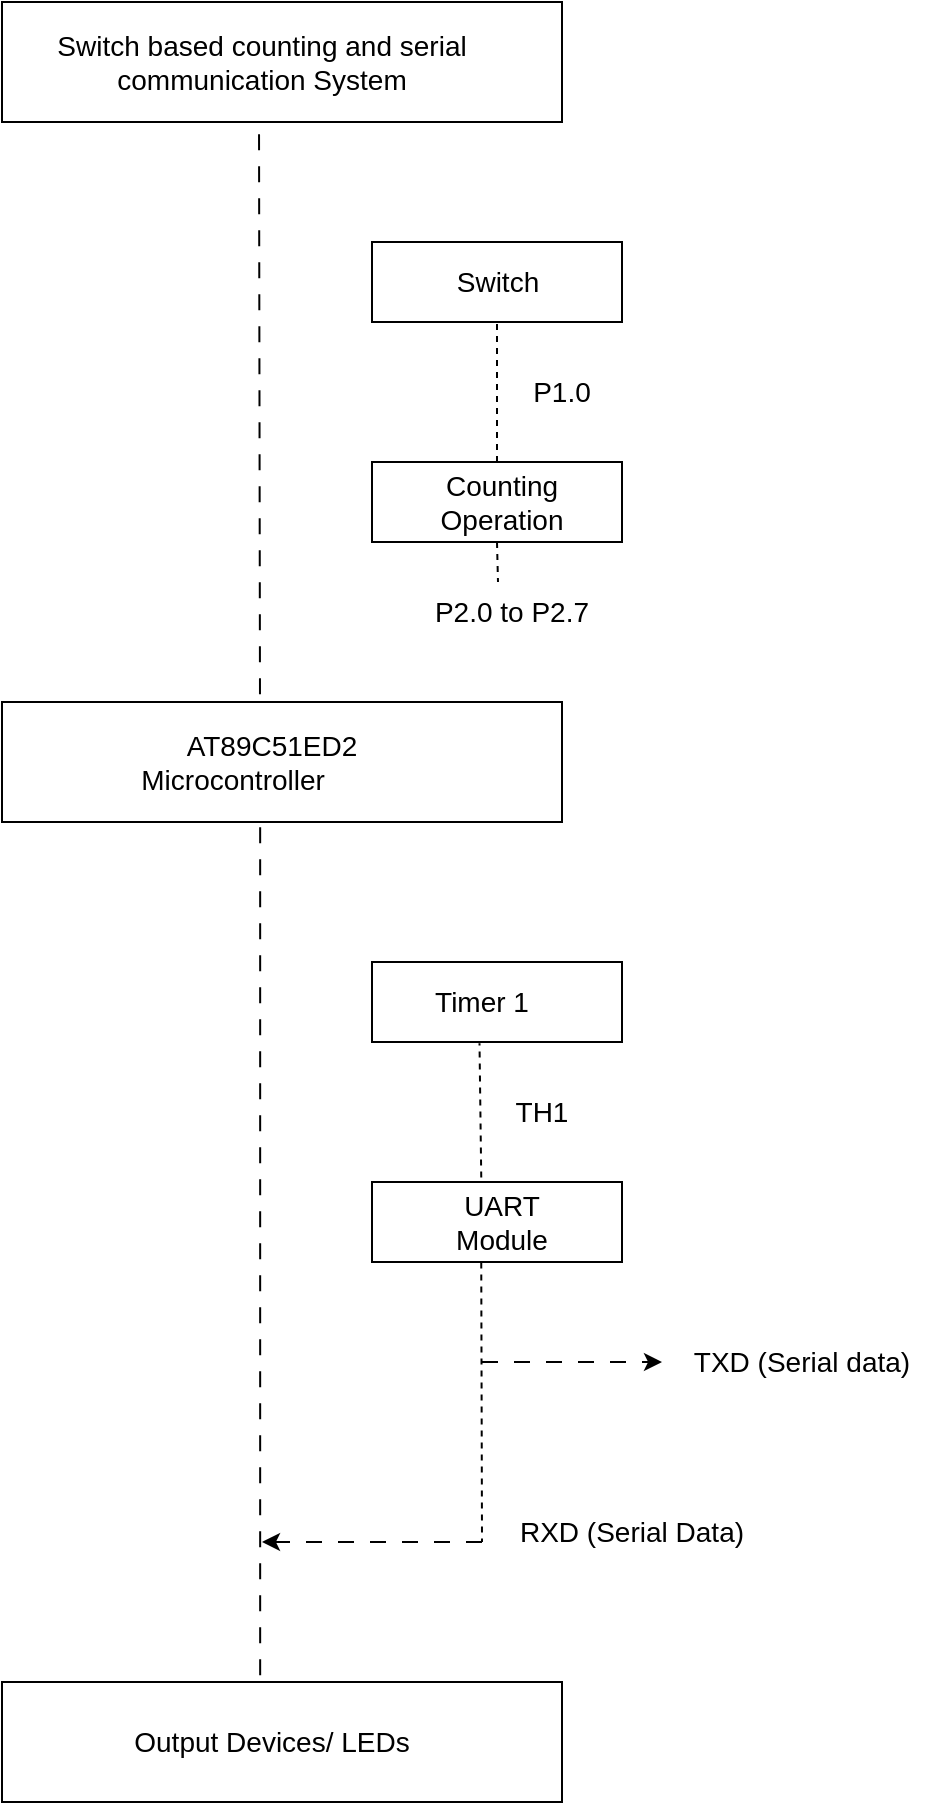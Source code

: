<mxfile version="21.5.0" type="device">
  <diagram name="Page-1" id="V096tO5lMfOXpnxuI0oa">
    <mxGraphModel dx="1050" dy="587" grid="1" gridSize="10" guides="1" tooltips="1" connect="1" arrows="1" fold="1" page="1" pageScale="1" pageWidth="850" pageHeight="1100" math="0" shadow="0">
      <root>
        <mxCell id="0" />
        <mxCell id="1" parent="0" />
        <mxCell id="Mwg2DbVXl2u32MawQ9Do-1" value="" style="rounded=0;whiteSpace=wrap;html=1;" vertex="1" parent="1">
          <mxGeometry x="240" y="60" width="280" height="60" as="geometry" />
        </mxCell>
        <mxCell id="Mwg2DbVXl2u32MawQ9Do-2" value="Switch based counting and serial communication System" style="text;html=1;strokeColor=none;fillColor=none;align=center;verticalAlign=middle;whiteSpace=wrap;rounded=0;fontSize=14;" vertex="1" parent="1">
          <mxGeometry x="250" y="75" width="240" height="30" as="geometry" />
        </mxCell>
        <mxCell id="Mwg2DbVXl2u32MawQ9Do-4" value="" style="rounded=0;whiteSpace=wrap;html=1;" vertex="1" parent="1">
          <mxGeometry x="240" y="410" width="280" height="60" as="geometry" />
        </mxCell>
        <mxCell id="Mwg2DbVXl2u32MawQ9Do-5" value="&lt;font style=&quot;font-size: 14px;&quot;&gt;AT89C51ED2&lt;br style=&quot;&quot;&gt;Microcontroller&amp;nbsp; &amp;nbsp; &amp;nbsp; &amp;nbsp; &amp;nbsp;&amp;nbsp;&lt;/font&gt;" style="text;html=1;strokeColor=none;fillColor=none;align=center;verticalAlign=middle;whiteSpace=wrap;rounded=0;" vertex="1" parent="1">
          <mxGeometry x="300" y="425" width="150" height="30" as="geometry" />
        </mxCell>
        <mxCell id="Mwg2DbVXl2u32MawQ9Do-8" value="" style="rounded=0;whiteSpace=wrap;html=1;" vertex="1" parent="1">
          <mxGeometry x="240" y="900" width="280" height="60" as="geometry" />
        </mxCell>
        <mxCell id="Mwg2DbVXl2u32MawQ9Do-9" value="&lt;font style=&quot;font-size: 14px;&quot;&gt;Output Devices/ LEDs&lt;/font&gt;" style="text;html=1;strokeColor=none;fillColor=none;align=center;verticalAlign=middle;whiteSpace=wrap;rounded=0;" vertex="1" parent="1">
          <mxGeometry x="295" y="915" width="160" height="30" as="geometry" />
        </mxCell>
        <mxCell id="Mwg2DbVXl2u32MawQ9Do-10" value="" style="rounded=0;whiteSpace=wrap;html=1;" vertex="1" parent="1">
          <mxGeometry x="425" y="180" width="125" height="40" as="geometry" />
        </mxCell>
        <mxCell id="Mwg2DbVXl2u32MawQ9Do-11" value="&lt;font style=&quot;font-size: 14px;&quot;&gt;Switch&lt;/font&gt;" style="text;html=1;strokeColor=none;fillColor=none;align=center;verticalAlign=middle;whiteSpace=wrap;rounded=0;" vertex="1" parent="1">
          <mxGeometry x="457.5" y="185" width="60" height="30" as="geometry" />
        </mxCell>
        <mxCell id="Mwg2DbVXl2u32MawQ9Do-12" value="" style="rounded=0;whiteSpace=wrap;html=1;" vertex="1" parent="1">
          <mxGeometry x="425" y="290" width="125" height="40" as="geometry" />
        </mxCell>
        <mxCell id="Mwg2DbVXl2u32MawQ9Do-13" value="&lt;font style=&quot;font-size: 14px;&quot;&gt;Counting Operation&lt;/font&gt;" style="text;html=1;strokeColor=none;fillColor=none;align=center;verticalAlign=middle;whiteSpace=wrap;rounded=0;" vertex="1" parent="1">
          <mxGeometry x="460" y="295" width="60" height="30" as="geometry" />
        </mxCell>
        <mxCell id="Mwg2DbVXl2u32MawQ9Do-14" value="" style="rounded=0;whiteSpace=wrap;html=1;" vertex="1" parent="1">
          <mxGeometry x="425" y="650" width="125" height="40" as="geometry" />
        </mxCell>
        <mxCell id="Mwg2DbVXl2u32MawQ9Do-15" value="" style="rounded=0;whiteSpace=wrap;html=1;" vertex="1" parent="1">
          <mxGeometry x="425" y="540" width="125" height="40" as="geometry" />
        </mxCell>
        <mxCell id="Mwg2DbVXl2u32MawQ9Do-16" value="&lt;font style=&quot;font-size: 14px;&quot;&gt;Timer 1&lt;/font&gt;" style="text;html=1;strokeColor=none;fillColor=none;align=center;verticalAlign=middle;whiteSpace=wrap;rounded=0;" vertex="1" parent="1">
          <mxGeometry x="450" y="545" width="60" height="30" as="geometry" />
        </mxCell>
        <mxCell id="Mwg2DbVXl2u32MawQ9Do-17" value="&lt;font style=&quot;font-size: 14px;&quot;&gt;UART Module&lt;/font&gt;" style="text;html=1;strokeColor=none;fillColor=none;align=center;verticalAlign=middle;whiteSpace=wrap;rounded=0;" vertex="1" parent="1">
          <mxGeometry x="460" y="655" width="60" height="30" as="geometry" />
        </mxCell>
        <mxCell id="Mwg2DbVXl2u32MawQ9Do-18" value="" style="endArrow=none;dashed=1;html=1;rounded=0;entryX=0.5;entryY=1;entryDx=0;entryDy=0;exitX=0.5;exitY=0;exitDx=0;exitDy=0;" edge="1" parent="1" source="Mwg2DbVXl2u32MawQ9Do-12" target="Mwg2DbVXl2u32MawQ9Do-10">
          <mxGeometry width="50" height="50" relative="1" as="geometry">
            <mxPoint x="490" y="280" as="sourcePoint" />
            <mxPoint x="450" y="120" as="targetPoint" />
          </mxGeometry>
        </mxCell>
        <mxCell id="Mwg2DbVXl2u32MawQ9Do-19" value="&lt;font style=&quot;font-size: 14px;&quot;&gt;P1.0&lt;/font&gt;" style="text;html=1;strokeColor=none;fillColor=none;align=center;verticalAlign=middle;whiteSpace=wrap;rounded=0;" vertex="1" parent="1">
          <mxGeometry x="490" y="240" width="60" height="30" as="geometry" />
        </mxCell>
        <mxCell id="Mwg2DbVXl2u32MawQ9Do-21" value="" style="endArrow=none;dashed=1;html=1;rounded=0;exitX=0.5;exitY=1;exitDx=0;exitDy=0;" edge="1" parent="1" source="Mwg2DbVXl2u32MawQ9Do-12">
          <mxGeometry width="50" height="50" relative="1" as="geometry">
            <mxPoint x="400" y="330" as="sourcePoint" />
            <mxPoint x="488" y="350" as="targetPoint" />
          </mxGeometry>
        </mxCell>
        <mxCell id="Mwg2DbVXl2u32MawQ9Do-22" value="&lt;font style=&quot;font-size: 14px;&quot;&gt;P2.0 to P2.7&lt;/font&gt;" style="text;html=1;strokeColor=none;fillColor=none;align=center;verticalAlign=middle;whiteSpace=wrap;rounded=0;" vertex="1" parent="1">
          <mxGeometry x="410" y="350" width="170" height="30" as="geometry" />
        </mxCell>
        <mxCell id="Mwg2DbVXl2u32MawQ9Do-23" value="" style="endArrow=none;dashed=1;html=1;rounded=0;exitX=0.459;exitY=1.103;exitDx=0;exitDy=0;exitPerimeter=0;dashPattern=8 8;" edge="1" parent="1" source="Mwg2DbVXl2u32MawQ9Do-1">
          <mxGeometry width="50" height="50" relative="1" as="geometry">
            <mxPoint x="400" y="320" as="sourcePoint" />
            <mxPoint x="369" y="410" as="targetPoint" />
          </mxGeometry>
        </mxCell>
        <mxCell id="Mwg2DbVXl2u32MawQ9Do-24" value="" style="endArrow=none;dashed=1;html=1;rounded=0;exitX=0.461;exitY=1.043;exitDx=0;exitDy=0;exitPerimeter=0;entryX=0.461;entryY=0.05;entryDx=0;entryDy=0;entryPerimeter=0;dashPattern=8 8;" edge="1" parent="1" source="Mwg2DbVXl2u32MawQ9Do-4" target="Mwg2DbVXl2u32MawQ9Do-8">
          <mxGeometry width="50" height="50" relative="1" as="geometry">
            <mxPoint x="400" y="700" as="sourcePoint" />
            <mxPoint x="370" y="890" as="targetPoint" />
          </mxGeometry>
        </mxCell>
        <mxCell id="Mwg2DbVXl2u32MawQ9Do-25" value="" style="endArrow=none;dashed=1;html=1;rounded=0;entryX=0.43;entryY=1.015;entryDx=0;entryDy=0;entryPerimeter=0;exitX=0.437;exitY=-0.055;exitDx=0;exitDy=0;exitPerimeter=0;" edge="1" parent="1" source="Mwg2DbVXl2u32MawQ9Do-14" target="Mwg2DbVXl2u32MawQ9Do-15">
          <mxGeometry width="50" height="50" relative="1" as="geometry">
            <mxPoint x="400" y="700" as="sourcePoint" />
            <mxPoint x="450" y="650" as="targetPoint" />
          </mxGeometry>
        </mxCell>
        <mxCell id="Mwg2DbVXl2u32MawQ9Do-26" value="&lt;font style=&quot;font-size: 14px;&quot;&gt;TH1&lt;/font&gt;" style="text;html=1;strokeColor=none;fillColor=none;align=center;verticalAlign=middle;whiteSpace=wrap;rounded=0;" vertex="1" parent="1">
          <mxGeometry x="480" y="600" width="60" height="30" as="geometry" />
        </mxCell>
        <mxCell id="Mwg2DbVXl2u32MawQ9Do-27" value="" style="endArrow=none;dashed=1;html=1;rounded=0;exitX=0.437;exitY=1.005;exitDx=0;exitDy=0;exitPerimeter=0;" edge="1" parent="1" source="Mwg2DbVXl2u32MawQ9Do-14">
          <mxGeometry width="50" height="50" relative="1" as="geometry">
            <mxPoint x="400" y="690" as="sourcePoint" />
            <mxPoint x="480" y="830" as="targetPoint" />
          </mxGeometry>
        </mxCell>
        <mxCell id="Mwg2DbVXl2u32MawQ9Do-29" value="" style="endArrow=classic;html=1;rounded=0;dashed=1;dashPattern=8 8;" edge="1" parent="1" target="Mwg2DbVXl2u32MawQ9Do-30">
          <mxGeometry width="50" height="50" relative="1" as="geometry">
            <mxPoint x="480" y="740" as="sourcePoint" />
            <mxPoint x="600" y="740" as="targetPoint" />
          </mxGeometry>
        </mxCell>
        <mxCell id="Mwg2DbVXl2u32MawQ9Do-30" value="&lt;font style=&quot;font-size: 14px;&quot;&gt;TXD (Serial data)&lt;/font&gt;" style="text;html=1;strokeColor=none;fillColor=none;align=center;verticalAlign=middle;whiteSpace=wrap;rounded=0;" vertex="1" parent="1">
          <mxGeometry x="570" y="725" width="140" height="30" as="geometry" />
        </mxCell>
        <mxCell id="Mwg2DbVXl2u32MawQ9Do-31" value="" style="endArrow=classic;html=1;rounded=0;dashed=1;dashPattern=8 8;" edge="1" parent="1">
          <mxGeometry width="50" height="50" relative="1" as="geometry">
            <mxPoint x="480" y="830" as="sourcePoint" />
            <mxPoint x="370" y="830" as="targetPoint" />
          </mxGeometry>
        </mxCell>
        <mxCell id="Mwg2DbVXl2u32MawQ9Do-32" value="&lt;font style=&quot;font-size: 14px;&quot;&gt;RXD (Serial Data)&lt;/font&gt;" style="text;html=1;strokeColor=none;fillColor=none;align=center;verticalAlign=middle;whiteSpace=wrap;rounded=0;" vertex="1" parent="1">
          <mxGeometry x="480" y="810" width="150" height="30" as="geometry" />
        </mxCell>
      </root>
    </mxGraphModel>
  </diagram>
</mxfile>
